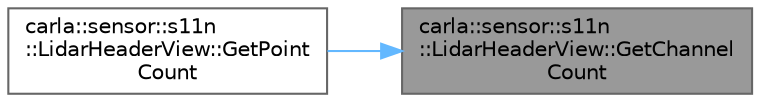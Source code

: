 digraph "carla::sensor::s11n::LidarHeaderView::GetChannelCount"
{
 // INTERACTIVE_SVG=YES
 // LATEX_PDF_SIZE
  bgcolor="transparent";
  edge [fontname=Helvetica,fontsize=10,labelfontname=Helvetica,labelfontsize=10];
  node [fontname=Helvetica,fontsize=10,shape=box,height=0.2,width=0.4];
  rankdir="RL";
  Node1 [id="Node000001",label="carla::sensor::s11n\l::LidarHeaderView::GetChannel\lCount",height=0.2,width=0.4,color="gray40", fillcolor="grey60", style="filled", fontcolor="black",tooltip=" "];
  Node1 -> Node2 [id="edge1_Node000001_Node000002",dir="back",color="steelblue1",style="solid",tooltip=" "];
  Node2 [id="Node000002",label="carla::sensor::s11n\l::LidarHeaderView::GetPoint\lCount",height=0.2,width=0.4,color="grey40", fillcolor="white", style="filled",URL="$d7/dd4/classcarla_1_1sensor_1_1s11n_1_1LidarHeaderView.html#a4254269fcc8b0cedead0d446c4151b05",tooltip=" "];
}
